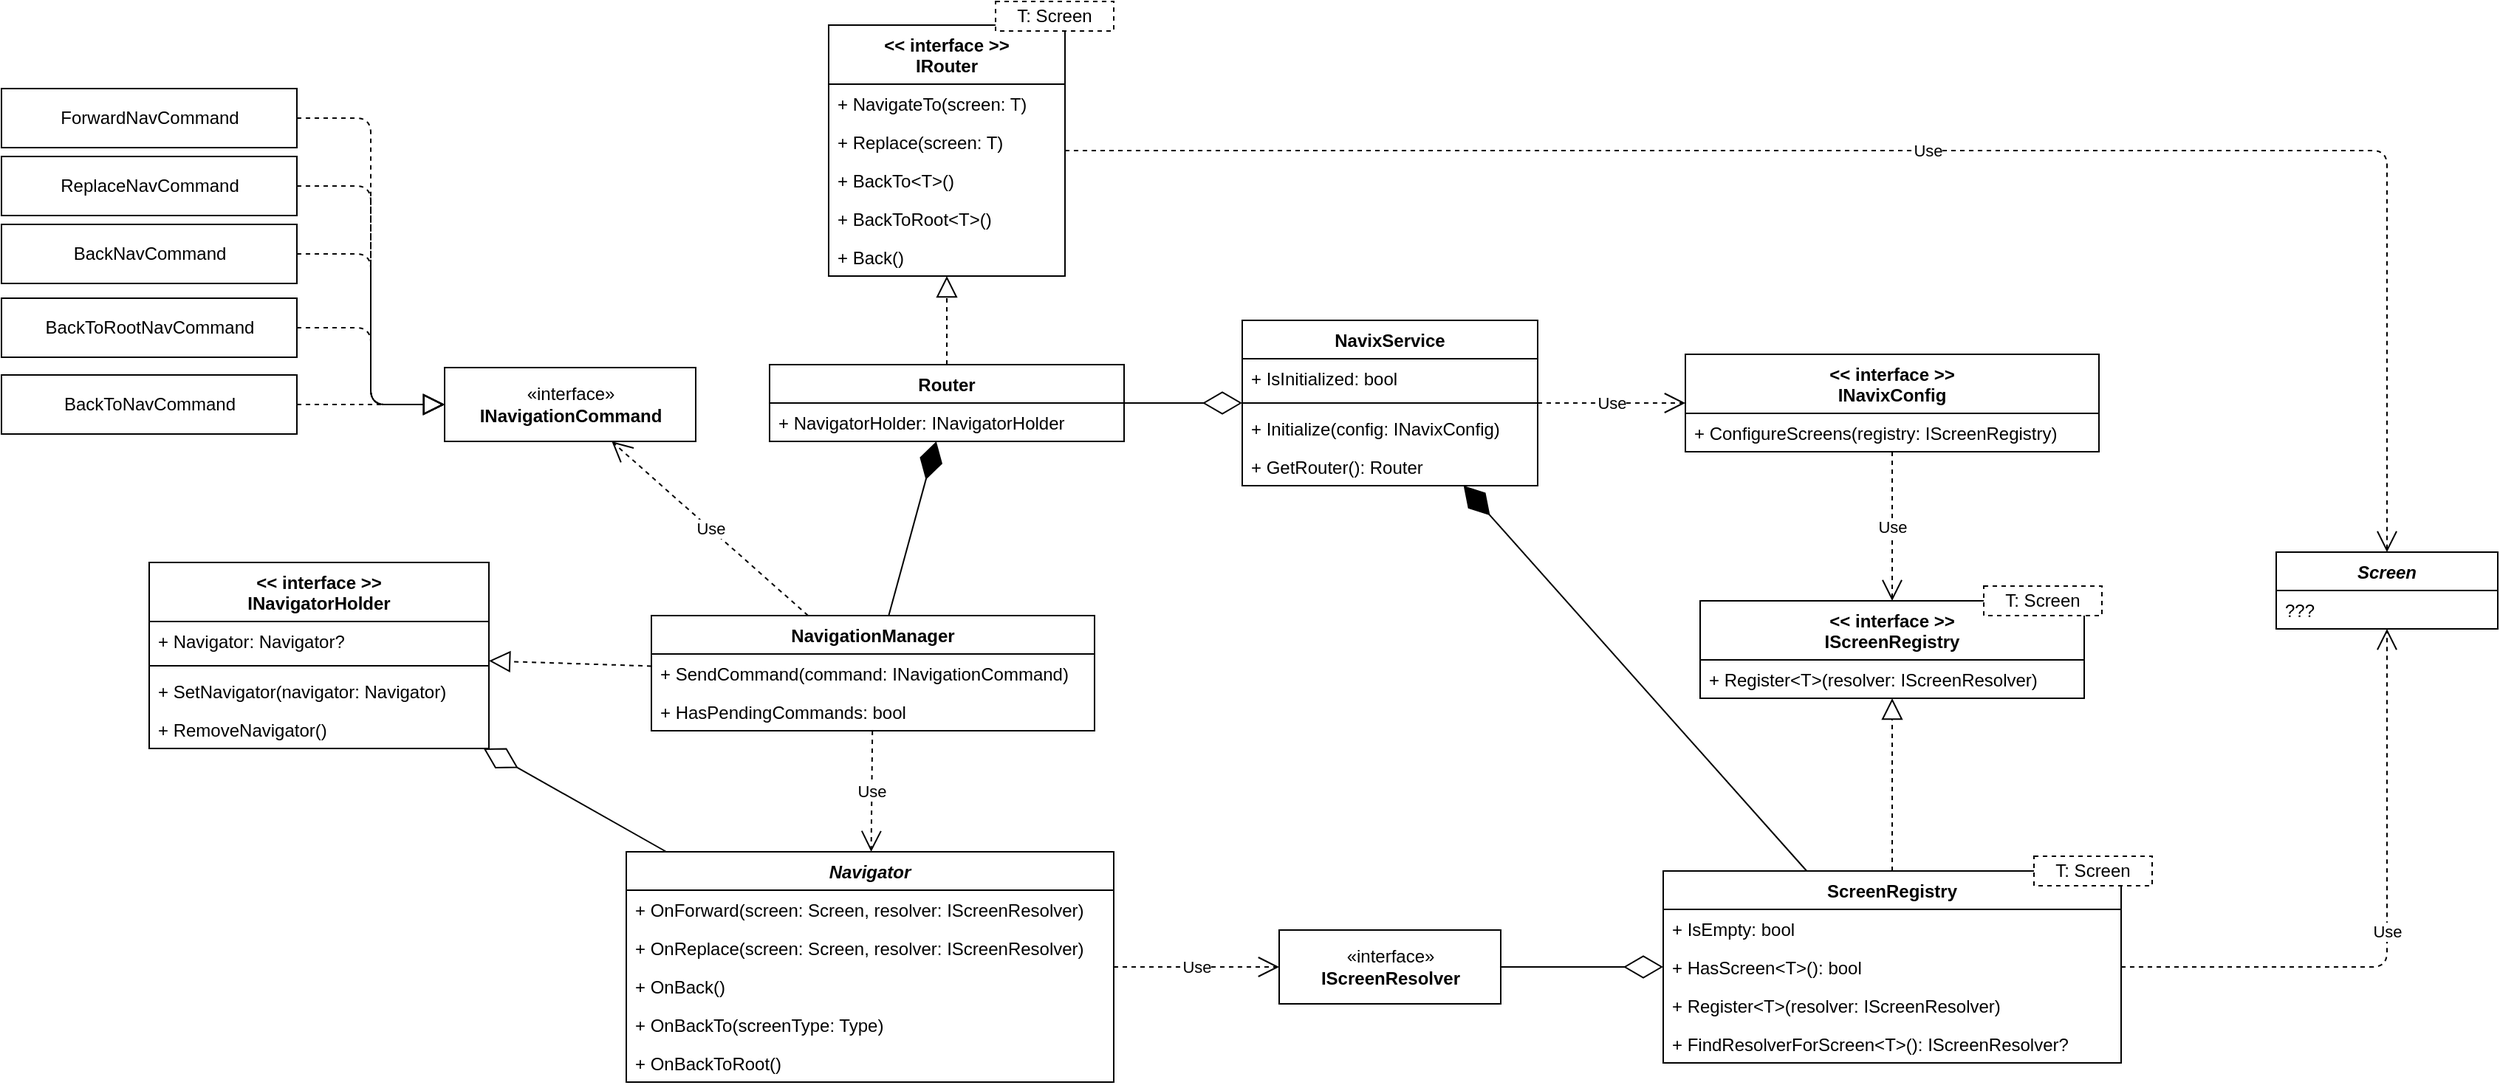 <mxfile version="13.3.9" type="device"><diagram id="0tr1V3qahZTMI1QsMwag" name="Arch"><mxGraphModel dx="2686" dy="1288" grid="1" gridSize="10" guides="1" tooltips="1" connect="1" arrows="1" fold="1" page="0" pageScale="1" pageWidth="850" pageHeight="1100" math="0" shadow="0"><root><mxCell id="0"/><mxCell id="1" parent="0"/><mxCell id="aEqrLD39MW3zvRHYxkxw-1" value="NavixService" style="swimlane;fontStyle=1;align=center;verticalAlign=top;childLayout=stackLayout;horizontal=1;startSize=26;horizontalStack=0;resizeParent=1;resizeParentMax=0;resizeLast=0;collapsible=1;marginBottom=0;" vertex="1" parent="1"><mxGeometry x="280" y="120" width="200" height="112" as="geometry"/></mxCell><mxCell id="aEqrLD39MW3zvRHYxkxw-2" value="+ IsInitialized: bool" style="text;strokeColor=none;fillColor=none;align=left;verticalAlign=top;spacingLeft=4;spacingRight=4;overflow=hidden;rotatable=0;points=[[0,0.5],[1,0.5]];portConstraint=eastwest;" vertex="1" parent="aEqrLD39MW3zvRHYxkxw-1"><mxGeometry y="26" width="200" height="26" as="geometry"/></mxCell><mxCell id="aEqrLD39MW3zvRHYxkxw-3" value="" style="line;strokeWidth=1;fillColor=none;align=left;verticalAlign=middle;spacingTop=-1;spacingLeft=3;spacingRight=3;rotatable=0;labelPosition=right;points=[];portConstraint=eastwest;" vertex="1" parent="aEqrLD39MW3zvRHYxkxw-1"><mxGeometry y="52" width="200" height="8" as="geometry"/></mxCell><mxCell id="aEqrLD39MW3zvRHYxkxw-4" value="+ Initialize(config: INavixConfig)" style="text;strokeColor=none;fillColor=none;align=left;verticalAlign=top;spacingLeft=4;spacingRight=4;overflow=hidden;rotatable=0;points=[[0,0.5],[1,0.5]];portConstraint=eastwest;" vertex="1" parent="aEqrLD39MW3zvRHYxkxw-1"><mxGeometry y="60" width="200" height="26" as="geometry"/></mxCell><mxCell id="aEqrLD39MW3zvRHYxkxw-5" value="+ GetRouter(): Router" style="text;strokeColor=none;fillColor=none;align=left;verticalAlign=top;spacingLeft=4;spacingRight=4;overflow=hidden;rotatable=0;points=[[0,0.5],[1,0.5]];portConstraint=eastwest;" vertex="1" parent="aEqrLD39MW3zvRHYxkxw-1"><mxGeometry y="86" width="200" height="26" as="geometry"/></mxCell><mxCell id="aEqrLD39MW3zvRHYxkxw-6" value="&lt;&lt; interface &gt;&gt;&#10;INavixConfig" style="swimlane;fontStyle=1;align=center;verticalAlign=top;childLayout=stackLayout;horizontal=1;startSize=40;horizontalStack=0;resizeParent=1;resizeParentMax=0;resizeLast=0;collapsible=1;marginBottom=0;" vertex="1" parent="1"><mxGeometry x="580" y="143" width="280" height="66" as="geometry"/></mxCell><mxCell id="aEqrLD39MW3zvRHYxkxw-9" value="+ ConfigureScreens(registry: IScreenRegistry)" style="text;strokeColor=none;fillColor=none;align=left;verticalAlign=top;spacingLeft=4;spacingRight=4;overflow=hidden;rotatable=0;points=[[0,0.5],[1,0.5]];portConstraint=eastwest;" vertex="1" parent="aEqrLD39MW3zvRHYxkxw-6"><mxGeometry y="40" width="280" height="26" as="geometry"/></mxCell><mxCell id="aEqrLD39MW3zvRHYxkxw-10" value="Use" style="endArrow=open;endSize=12;dashed=1;html=1;" edge="1" parent="1" source="aEqrLD39MW3zvRHYxkxw-1" target="aEqrLD39MW3zvRHYxkxw-6"><mxGeometry width="160" relative="1" as="geometry"><mxPoint x="470" y="330" as="sourcePoint"/><mxPoint x="630" y="330" as="targetPoint"/></mxGeometry></mxCell><mxCell id="aEqrLD39MW3zvRHYxkxw-15" value="Use" style="endArrow=open;endSize=12;dashed=1;html=1;" edge="1" parent="1" source="aEqrLD39MW3zvRHYxkxw-6" target="aEqrLD39MW3zvRHYxkxw-11"><mxGeometry width="160" relative="1" as="geometry"><mxPoint x="690" y="310" as="sourcePoint"/><mxPoint x="850" y="310" as="targetPoint"/></mxGeometry></mxCell><mxCell id="aEqrLD39MW3zvRHYxkxw-20" value="" style="endArrow=block;dashed=1;endFill=0;endSize=12;html=1;" edge="1" parent="1" source="aEqrLD39MW3zvRHYxkxw-16" target="aEqrLD39MW3zvRHYxkxw-11"><mxGeometry width="160" relative="1" as="geometry"><mxPoint x="440" y="400" as="sourcePoint"/><mxPoint x="600" y="400" as="targetPoint"/></mxGeometry></mxCell><mxCell id="aEqrLD39MW3zvRHYxkxw-29" value="«interface»&lt;br&gt;&lt;b&gt;IScreenResolver&lt;/b&gt;" style="html=1;" vertex="1" parent="1"><mxGeometry x="305" y="533" width="150" height="50" as="geometry"/></mxCell><mxCell id="aEqrLD39MW3zvRHYxkxw-30" value="" style="endArrow=diamondThin;endFill=0;endSize=24;html=1;" edge="1" parent="1" source="aEqrLD39MW3zvRHYxkxw-29" target="aEqrLD39MW3zvRHYxkxw-16"><mxGeometry width="160" relative="1" as="geometry"><mxPoint x="940" y="160" as="sourcePoint"/><mxPoint x="1100" y="160" as="targetPoint"/></mxGeometry></mxCell><mxCell id="aEqrLD39MW3zvRHYxkxw-34" value="Router" style="swimlane;fontStyle=1;align=center;verticalAlign=top;childLayout=stackLayout;horizontal=1;startSize=26;horizontalStack=0;resizeParent=1;resizeParentMax=0;resizeLast=0;collapsible=1;marginBottom=0;" vertex="1" parent="1"><mxGeometry x="-40" y="150" width="240" height="52" as="geometry"/></mxCell><mxCell id="aEqrLD39MW3zvRHYxkxw-35" value="+ NavigatorHolder: INavigatorHolder" style="text;strokeColor=none;fillColor=none;align=left;verticalAlign=top;spacingLeft=4;spacingRight=4;overflow=hidden;rotatable=0;points=[[0,0.5],[1,0.5]];portConstraint=eastwest;" vertex="1" parent="aEqrLD39MW3zvRHYxkxw-34"><mxGeometry y="26" width="240" height="26" as="geometry"/></mxCell><mxCell id="aEqrLD39MW3zvRHYxkxw-39" value="" style="endArrow=diamondThin;endFill=0;endSize=24;html=1;" edge="1" parent="1" source="aEqrLD39MW3zvRHYxkxw-34" target="aEqrLD39MW3zvRHYxkxw-1"><mxGeometry width="160" relative="1" as="geometry"><mxPoint x="190" y="360" as="sourcePoint"/><mxPoint x="350" y="360" as="targetPoint"/></mxGeometry></mxCell><mxCell id="aEqrLD39MW3zvRHYxkxw-40" value="" style="endArrow=diamondThin;endFill=1;endSize=24;html=1;" edge="1" parent="1" source="aEqrLD39MW3zvRHYxkxw-16" target="aEqrLD39MW3zvRHYxkxw-1"><mxGeometry width="160" relative="1" as="geometry"><mxPoint x="380" y="330" as="sourcePoint"/><mxPoint x="540" y="330" as="targetPoint"/></mxGeometry></mxCell><mxCell id="aEqrLD39MW3zvRHYxkxw-59" value="" style="endArrow=diamondThin;endFill=0;endSize=24;html=1;" edge="1" parent="1" source="aEqrLD39MW3zvRHYxkxw-46" target="aEqrLD39MW3zvRHYxkxw-55"><mxGeometry width="160" relative="1" as="geometry"><mxPoint x="30" y="493" as="sourcePoint"/><mxPoint x="190" y="493" as="targetPoint"/></mxGeometry></mxCell><mxCell id="aEqrLD39MW3zvRHYxkxw-66" value="" style="endArrow=block;dashed=1;endFill=0;endSize=12;html=1;" edge="1" parent="1" source="aEqrLD39MW3zvRHYxkxw-62" target="aEqrLD39MW3zvRHYxkxw-55"><mxGeometry width="160" relative="1" as="geometry"><mxPoint x="490" y="493" as="sourcePoint"/><mxPoint x="490" y="419" as="targetPoint"/></mxGeometry></mxCell><mxCell id="aEqrLD39MW3zvRHYxkxw-76" value="" style="endArrow=block;dashed=1;endFill=0;endSize=12;html=1;" edge="1" parent="1" source="aEqrLD39MW3zvRHYxkxw-34" target="aEqrLD39MW3zvRHYxkxw-71"><mxGeometry width="160" relative="1" as="geometry"><mxPoint x="50.0" y="321" as="sourcePoint"/><mxPoint x="-40.0" y="321" as="targetPoint"/></mxGeometry></mxCell><mxCell id="aEqrLD39MW3zvRHYxkxw-77" value="" style="endArrow=diamondThin;endFill=1;endSize=24;html=1;" edge="1" parent="1" source="aEqrLD39MW3zvRHYxkxw-62" target="aEqrLD39MW3zvRHYxkxw-34"><mxGeometry width="160" relative="1" as="geometry"><mxPoint x="140" y="400" as="sourcePoint"/><mxPoint x="300" y="400" as="targetPoint"/></mxGeometry></mxCell><mxCell id="aEqrLD39MW3zvRHYxkxw-71" value="&lt;&lt; interface &gt;&gt;&#10;IRouter" style="swimlane;fontStyle=1;align=center;verticalAlign=top;childLayout=stackLayout;horizontal=1;startSize=40;horizontalStack=0;resizeParent=1;resizeParentMax=0;resizeLast=0;collapsible=1;marginBottom=0;" vertex="1" parent="1"><mxGeometry y="-80" width="160" height="170" as="geometry"/></mxCell><mxCell id="aEqrLD39MW3zvRHYxkxw-74" value="+ NavigateTo(screen: T)" style="text;strokeColor=none;fillColor=none;align=left;verticalAlign=top;spacingLeft=4;spacingRight=4;overflow=hidden;rotatable=0;points=[[0,0.5],[1,0.5]];portConstraint=eastwest;" vertex="1" parent="aEqrLD39MW3zvRHYxkxw-71"><mxGeometry y="40" width="160" height="26" as="geometry"/></mxCell><mxCell id="aEqrLD39MW3zvRHYxkxw-78" value="+ Replace(screen: T)" style="text;strokeColor=none;fillColor=none;align=left;verticalAlign=top;spacingLeft=4;spacingRight=4;overflow=hidden;rotatable=0;points=[[0,0.5],[1,0.5]];portConstraint=eastwest;" vertex="1" parent="aEqrLD39MW3zvRHYxkxw-71"><mxGeometry y="66" width="160" height="26" as="geometry"/></mxCell><mxCell id="aEqrLD39MW3zvRHYxkxw-79" value="+ BackTo&lt;T&gt;()" style="text;strokeColor=none;fillColor=none;align=left;verticalAlign=top;spacingLeft=4;spacingRight=4;overflow=hidden;rotatable=0;points=[[0,0.5],[1,0.5]];portConstraint=eastwest;" vertex="1" parent="aEqrLD39MW3zvRHYxkxw-71"><mxGeometry y="92" width="160" height="26" as="geometry"/></mxCell><mxCell id="aEqrLD39MW3zvRHYxkxw-95" value="+ BackToRoot&lt;T&gt;()" style="text;strokeColor=none;fillColor=none;align=left;verticalAlign=top;spacingLeft=4;spacingRight=4;overflow=hidden;rotatable=0;points=[[0,0.5],[1,0.5]];portConstraint=eastwest;" vertex="1" parent="aEqrLD39MW3zvRHYxkxw-71"><mxGeometry y="118" width="160" height="26" as="geometry"/></mxCell><mxCell id="aEqrLD39MW3zvRHYxkxw-111" value="+ Back()" style="text;strokeColor=none;fillColor=none;align=left;verticalAlign=top;spacingLeft=4;spacingRight=4;overflow=hidden;rotatable=0;points=[[0,0.5],[1,0.5]];portConstraint=eastwest;" vertex="1" parent="aEqrLD39MW3zvRHYxkxw-71"><mxGeometry y="144" width="160" height="26" as="geometry"/></mxCell><mxCell id="aEqrLD39MW3zvRHYxkxw-80" value="T: Screen" style="rounded=0;whiteSpace=wrap;html=1;dashed=1;" vertex="1" parent="1"><mxGeometry x="113" y="-96" width="80" height="20" as="geometry"/></mxCell><mxCell id="aEqrLD39MW3zvRHYxkxw-84" value="Use" style="endArrow=open;endSize=12;dashed=1;html=1;edgeStyle=orthogonalEdgeStyle;" edge="1" parent="1" source="aEqrLD39MW3zvRHYxkxw-71" target="aEqrLD39MW3zvRHYxkxw-41"><mxGeometry width="160" relative="1" as="geometry"><mxPoint x="580" y="10" as="sourcePoint"/><mxPoint x="240" y="-8" as="targetPoint"/></mxGeometry></mxCell><mxCell id="aEqrLD39MW3zvRHYxkxw-89" value="Use" style="endArrow=open;endSize=12;dashed=1;html=1;" edge="1" parent="1" source="aEqrLD39MW3zvRHYxkxw-46" target="aEqrLD39MW3zvRHYxkxw-29"><mxGeometry width="160" relative="1" as="geometry"><mxPoint x="575" y="447.205" as="sourcePoint"/><mxPoint x="440" y="414.288" as="targetPoint"/></mxGeometry></mxCell><mxCell id="aEqrLD39MW3zvRHYxkxw-62" value="NavigationManager" style="swimlane;fontStyle=1;align=center;verticalAlign=top;childLayout=stackLayout;horizontal=1;startSize=26;horizontalStack=0;resizeParent=1;resizeParentMax=0;resizeLast=0;collapsible=1;marginBottom=0;" vertex="1" parent="1"><mxGeometry x="-120" y="320" width="300" height="78" as="geometry"/></mxCell><mxCell id="aEqrLD39MW3zvRHYxkxw-63" value="+ SendCommand(command: INavigationCommand)" style="text;strokeColor=none;fillColor=none;align=left;verticalAlign=top;spacingLeft=4;spacingRight=4;overflow=hidden;rotatable=0;points=[[0,0.5],[1,0.5]];portConstraint=eastwest;" vertex="1" parent="aEqrLD39MW3zvRHYxkxw-62"><mxGeometry y="26" width="300" height="26" as="geometry"/></mxCell><mxCell id="aEqrLD39MW3zvRHYxkxw-113" value="+ HasPendingCommands: bool" style="text;strokeColor=none;fillColor=none;align=left;verticalAlign=top;spacingLeft=4;spacingRight=4;overflow=hidden;rotatable=0;points=[[0,0.5],[1,0.5]];portConstraint=eastwest;" vertex="1" parent="aEqrLD39MW3zvRHYxkxw-62"><mxGeometry y="52" width="300" height="26" as="geometry"/></mxCell><mxCell id="aEqrLD39MW3zvRHYxkxw-90" value="«interface»&lt;br&gt;&lt;b&gt;INavigationCommand&lt;/b&gt;" style="html=1;" vertex="1" parent="1"><mxGeometry x="-260" y="152" width="170" height="50" as="geometry"/></mxCell><mxCell id="aEqrLD39MW3zvRHYxkxw-55" value="&lt;&lt; interface &gt;&gt;&#10;INavigatorHolder" style="swimlane;fontStyle=1;align=center;verticalAlign=top;childLayout=stackLayout;horizontal=1;startSize=40;horizontalStack=0;resizeParent=1;resizeParentMax=0;resizeLast=0;collapsible=1;marginBottom=0;" vertex="1" parent="1"><mxGeometry x="-460" y="284" width="230" height="126" as="geometry"/></mxCell><mxCell id="aEqrLD39MW3zvRHYxkxw-67" value="+ Navigator: Navigator?" style="text;strokeColor=none;fillColor=none;align=left;verticalAlign=top;spacingLeft=4;spacingRight=4;overflow=hidden;rotatable=0;points=[[0,0.5],[1,0.5]];portConstraint=eastwest;" vertex="1" parent="aEqrLD39MW3zvRHYxkxw-55"><mxGeometry y="40" width="230" height="26" as="geometry"/></mxCell><mxCell id="aEqrLD39MW3zvRHYxkxw-68" value="" style="line;strokeWidth=1;fillColor=none;align=left;verticalAlign=middle;spacingTop=-1;spacingLeft=3;spacingRight=3;rotatable=0;labelPosition=right;points=[];portConstraint=eastwest;" vertex="1" parent="aEqrLD39MW3zvRHYxkxw-55"><mxGeometry y="66" width="230" height="8" as="geometry"/></mxCell><mxCell id="aEqrLD39MW3zvRHYxkxw-56" value="+ SetNavigator(navigator: Navigator)" style="text;strokeColor=none;fillColor=none;align=left;verticalAlign=top;spacingLeft=4;spacingRight=4;overflow=hidden;rotatable=0;points=[[0,0.5],[1,0.5]];portConstraint=eastwest;" vertex="1" parent="aEqrLD39MW3zvRHYxkxw-55"><mxGeometry y="74" width="230" height="26" as="geometry"/></mxCell><mxCell id="aEqrLD39MW3zvRHYxkxw-60" value="+ RemoveNavigator()" style="text;strokeColor=none;fillColor=none;align=left;verticalAlign=top;spacingLeft=4;spacingRight=4;overflow=hidden;rotatable=0;points=[[0,0.5],[1,0.5]];portConstraint=eastwest;" vertex="1" parent="aEqrLD39MW3zvRHYxkxw-55"><mxGeometry y="100" width="230" height="26" as="geometry"/></mxCell><mxCell id="aEqrLD39MW3zvRHYxkxw-91" value="Use" style="endArrow=open;endSize=12;dashed=1;html=1;" edge="1" parent="1" source="aEqrLD39MW3zvRHYxkxw-62" target="aEqrLD39MW3zvRHYxkxw-90"><mxGeometry width="160" relative="1" as="geometry"><mxPoint x="170" y="480.745" as="sourcePoint"/><mxPoint x="290" y="483.364" as="targetPoint"/></mxGeometry></mxCell><mxCell id="aEqrLD39MW3zvRHYxkxw-92" value="ForwardNavCommand" style="html=1;" vertex="1" parent="1"><mxGeometry x="-560" y="-37" width="200" height="40" as="geometry"/></mxCell><mxCell id="aEqrLD39MW3zvRHYxkxw-93" value="BackToRootNavCommand" style="html=1;" vertex="1" parent="1"><mxGeometry x="-560" y="105" width="200" height="40" as="geometry"/></mxCell><mxCell id="aEqrLD39MW3zvRHYxkxw-94" value="BackNavCommand" style="html=1;" vertex="1" parent="1"><mxGeometry x="-560" y="55" width="200" height="40" as="geometry"/></mxCell><mxCell id="aEqrLD39MW3zvRHYxkxw-96" value="" style="endArrow=block;dashed=1;endFill=0;endSize=12;html=1;exitX=1;exitY=0.5;exitDx=0;exitDy=0;edgeStyle=orthogonalEdgeStyle;entryX=0;entryY=0.5;entryDx=0;entryDy=0;" edge="1" parent="1" source="aEqrLD39MW3zvRHYxkxw-92" target="aEqrLD39MW3zvRHYxkxw-90"><mxGeometry width="160" relative="1" as="geometry"><mxPoint x="-430" y="-45" as="sourcePoint"/><mxPoint x="-270" y="-45" as="targetPoint"/></mxGeometry></mxCell><mxCell id="aEqrLD39MW3zvRHYxkxw-97" value="" style="endArrow=block;dashed=1;endFill=0;endSize=12;html=1;exitX=1;exitY=0.5;exitDx=0;exitDy=0;edgeStyle=orthogonalEdgeStyle;entryX=0;entryY=0.5;entryDx=0;entryDy=0;" edge="1" parent="1" source="aEqrLD39MW3zvRHYxkxw-99" target="aEqrLD39MW3zvRHYxkxw-90"><mxGeometry width="160" relative="1" as="geometry"><mxPoint x="-350" y="119.868" as="sourcePoint"/><mxPoint x="-270" y="134.962" as="targetPoint"/></mxGeometry></mxCell><mxCell id="aEqrLD39MW3zvRHYxkxw-98" value="" style="endArrow=block;dashed=1;endFill=0;endSize=12;html=1;exitX=1;exitY=0.5;exitDx=0;exitDy=0;edgeStyle=orthogonalEdgeStyle;entryX=0;entryY=0.5;entryDx=0;entryDy=0;" edge="1" parent="1" source="aEqrLD39MW3zvRHYxkxw-94" target="aEqrLD39MW3zvRHYxkxw-90"><mxGeometry width="160" relative="1" as="geometry"><mxPoint x="-350" y="151" as="sourcePoint"/><mxPoint x="-270" y="151" as="targetPoint"/></mxGeometry></mxCell><mxCell id="aEqrLD39MW3zvRHYxkxw-99" value="ReplaceNavCommand" style="html=1;" vertex="1" parent="1"><mxGeometry x="-560" y="9" width="200" height="40" as="geometry"/></mxCell><mxCell id="aEqrLD39MW3zvRHYxkxw-100" value="" style="endArrow=block;dashed=1;endFill=0;endSize=12;html=1;exitX=1;exitY=0.5;exitDx=0;exitDy=0;edgeStyle=orthogonalEdgeStyle;entryX=0;entryY=0.5;entryDx=0;entryDy=0;" edge="1" parent="1" source="aEqrLD39MW3zvRHYxkxw-93" target="aEqrLD39MW3zvRHYxkxw-90"><mxGeometry width="160" relative="1" as="geometry"><mxPoint x="-350" y="151" as="sourcePoint"/><mxPoint x="-250" y="139.649" as="targetPoint"/></mxGeometry></mxCell><mxCell id="aEqrLD39MW3zvRHYxkxw-101" value="BackToNavCommand" style="html=1;" vertex="1" parent="1"><mxGeometry x="-560" y="157" width="200" height="40" as="geometry"/></mxCell><mxCell id="aEqrLD39MW3zvRHYxkxw-102" value="" style="endArrow=block;dashed=1;endFill=0;endSize=12;html=1;exitX=1;exitY=0.5;exitDx=0;exitDy=0;edgeStyle=orthogonalEdgeStyle;entryX=0;entryY=0.5;entryDx=0;entryDy=0;" edge="1" parent="1" source="aEqrLD39MW3zvRHYxkxw-101" target="aEqrLD39MW3zvRHYxkxw-90"><mxGeometry width="160" relative="1" as="geometry"><mxPoint x="-350" y="135" as="sourcePoint"/><mxPoint x="-250" y="132.297" as="targetPoint"/></mxGeometry></mxCell><mxCell id="aEqrLD39MW3zvRHYxkxw-107" value="Use" style="endArrow=open;endSize=12;dashed=1;html=1;" edge="1" parent="1" source="aEqrLD39MW3zvRHYxkxw-62" target="aEqrLD39MW3zvRHYxkxw-46"><mxGeometry width="160" relative="1" as="geometry"><mxPoint x="8.462" y="330.0" as="sourcePoint"/><mxPoint x="-134.675" y="212" as="targetPoint"/></mxGeometry></mxCell><mxCell id="aEqrLD39MW3zvRHYxkxw-109" value="Use" style="endArrow=open;endSize=12;dashed=1;html=1;edgeStyle=orthogonalEdgeStyle;" edge="1" parent="1" source="aEqrLD39MW3zvRHYxkxw-16" target="aEqrLD39MW3zvRHYxkxw-41"><mxGeometry width="160" relative="1" as="geometry"><mxPoint x="940" y="620" as="sourcePoint"/><mxPoint x="1100" y="620" as="targetPoint"/></mxGeometry></mxCell><mxCell id="aEqrLD39MW3zvRHYxkxw-41" value="Screen" style="swimlane;fontStyle=3;align=center;verticalAlign=top;childLayout=stackLayout;horizontal=1;startSize=26;horizontalStack=0;resizeParent=1;resizeParentMax=0;resizeLast=0;collapsible=1;marginBottom=0;" vertex="1" parent="1"><mxGeometry x="980" y="277" width="150" height="52" as="geometry"/></mxCell><mxCell id="aEqrLD39MW3zvRHYxkxw-42" value="???" style="text;strokeColor=none;fillColor=none;align=left;verticalAlign=top;spacingLeft=4;spacingRight=4;overflow=hidden;rotatable=0;points=[[0,0.5],[1,0.5]];portConstraint=eastwest;" vertex="1" parent="aEqrLD39MW3zvRHYxkxw-41"><mxGeometry y="26" width="150" height="26" as="geometry"/></mxCell><mxCell id="aEqrLD39MW3zvRHYxkxw-46" value="Navigator" style="swimlane;fontStyle=3;align=center;verticalAlign=top;childLayout=stackLayout;horizontal=1;startSize=26;horizontalStack=0;resizeParent=1;resizeParentMax=0;resizeLast=0;collapsible=1;marginBottom=0;" vertex="1" parent="1"><mxGeometry x="-137" y="480" width="330" height="156" as="geometry"/></mxCell><mxCell id="aEqrLD39MW3zvRHYxkxw-47" value="+ OnForward(screen: Screen, resolver: IScreenResolver)" style="text;strokeColor=none;fillColor=none;align=left;verticalAlign=top;spacingLeft=4;spacingRight=4;overflow=hidden;rotatable=0;points=[[0,0.5],[1,0.5]];portConstraint=eastwest;" vertex="1" parent="aEqrLD39MW3zvRHYxkxw-46"><mxGeometry y="26" width="330" height="26" as="geometry"/></mxCell><mxCell id="aEqrLD39MW3zvRHYxkxw-103" value="+ OnReplace(screen: Screen, resolver: IScreenResolver)" style="text;strokeColor=none;fillColor=none;align=left;verticalAlign=top;spacingLeft=4;spacingRight=4;overflow=hidden;rotatable=0;points=[[0,0.5],[1,0.5]];portConstraint=eastwest;" vertex="1" parent="aEqrLD39MW3zvRHYxkxw-46"><mxGeometry y="52" width="330" height="26" as="geometry"/></mxCell><mxCell id="aEqrLD39MW3zvRHYxkxw-104" value="+ OnBack()" style="text;strokeColor=none;fillColor=none;align=left;verticalAlign=top;spacingLeft=4;spacingRight=4;overflow=hidden;rotatable=0;points=[[0,0.5],[1,0.5]];portConstraint=eastwest;" vertex="1" parent="aEqrLD39MW3zvRHYxkxw-46"><mxGeometry y="78" width="330" height="26" as="geometry"/></mxCell><mxCell id="aEqrLD39MW3zvRHYxkxw-105" value="+ OnBackTo(screenType: Type)" style="text;strokeColor=none;fillColor=none;align=left;verticalAlign=top;spacingLeft=4;spacingRight=4;overflow=hidden;rotatable=0;points=[[0,0.5],[1,0.5]];portConstraint=eastwest;" vertex="1" parent="aEqrLD39MW3zvRHYxkxw-46"><mxGeometry y="104" width="330" height="26" as="geometry"/></mxCell><mxCell id="aEqrLD39MW3zvRHYxkxw-106" value="+ OnBackToRoot()" style="text;strokeColor=none;fillColor=none;align=left;verticalAlign=top;spacingLeft=4;spacingRight=4;overflow=hidden;rotatable=0;points=[[0,0.5],[1,0.5]];portConstraint=eastwest;" vertex="1" parent="aEqrLD39MW3zvRHYxkxw-46"><mxGeometry y="130" width="330" height="26" as="geometry"/></mxCell><mxCell id="aEqrLD39MW3zvRHYxkxw-16" value="ScreenRegistry" style="swimlane;fontStyle=1;align=center;verticalAlign=top;childLayout=stackLayout;horizontal=1;startSize=26;horizontalStack=0;resizeParent=1;resizeParentMax=0;resizeLast=0;collapsible=1;marginBottom=0;" vertex="1" parent="1"><mxGeometry x="565" y="493" width="310" height="130" as="geometry"/></mxCell><mxCell id="aEqrLD39MW3zvRHYxkxw-19" value="+ IsEmpty: bool" style="text;strokeColor=none;fillColor=none;align=left;verticalAlign=top;spacingLeft=4;spacingRight=4;overflow=hidden;rotatable=0;points=[[0,0.5],[1,0.5]];portConstraint=eastwest;" vertex="1" parent="aEqrLD39MW3zvRHYxkxw-16"><mxGeometry y="26" width="310" height="26" as="geometry"/></mxCell><mxCell id="aEqrLD39MW3zvRHYxkxw-21" value="+ HasScreen&lt;T&gt;(): bool" style="text;strokeColor=none;fillColor=none;align=left;verticalAlign=top;spacingLeft=4;spacingRight=4;overflow=hidden;rotatable=0;points=[[0,0.5],[1,0.5]];portConstraint=eastwest;" vertex="1" parent="aEqrLD39MW3zvRHYxkxw-16"><mxGeometry y="52" width="310" height="26" as="geometry"/></mxCell><mxCell id="aEqrLD39MW3zvRHYxkxw-24" value="+ Register&lt;T&gt;(resolver: IScreenResolver)" style="text;strokeColor=none;fillColor=none;align=left;verticalAlign=top;spacingLeft=4;spacingRight=4;overflow=hidden;rotatable=0;points=[[0,0.5],[1,0.5]];portConstraint=eastwest;" vertex="1" parent="aEqrLD39MW3zvRHYxkxw-16"><mxGeometry y="78" width="310" height="26" as="geometry"/></mxCell><mxCell id="aEqrLD39MW3zvRHYxkxw-22" value="+ FindResolverForScreen&lt;T&gt;(): IScreenResolver?" style="text;strokeColor=none;fillColor=none;align=left;verticalAlign=top;spacingLeft=4;spacingRight=4;overflow=hidden;rotatable=0;points=[[0,0.5],[1,0.5]];portConstraint=eastwest;" vertex="1" parent="aEqrLD39MW3zvRHYxkxw-16"><mxGeometry y="104" width="310" height="26" as="geometry"/></mxCell><mxCell id="aEqrLD39MW3zvRHYxkxw-32" value="T: Screen" style="rounded=0;whiteSpace=wrap;html=1;dashed=1;" vertex="1" parent="1"><mxGeometry x="816" y="483" width="80" height="20" as="geometry"/></mxCell><mxCell id="aEqrLD39MW3zvRHYxkxw-11" value="&lt;&lt; interface &gt;&gt;&#10;IScreenRegistry" style="swimlane;fontStyle=1;align=center;verticalAlign=top;childLayout=stackLayout;horizontal=1;startSize=40;horizontalStack=0;resizeParent=1;resizeParentMax=0;resizeLast=0;collapsible=1;marginBottom=0;" vertex="1" parent="1"><mxGeometry x="590" y="310" width="260" height="66" as="geometry"/></mxCell><mxCell id="aEqrLD39MW3zvRHYxkxw-14" value="+ Register&lt;T&gt;(resolver: IScreenResolver)" style="text;strokeColor=none;fillColor=none;align=left;verticalAlign=top;spacingLeft=4;spacingRight=4;overflow=hidden;rotatable=0;points=[[0,0.5],[1,0.5]];portConstraint=eastwest;" vertex="1" parent="aEqrLD39MW3zvRHYxkxw-11"><mxGeometry y="40" width="260" height="26" as="geometry"/></mxCell><mxCell id="aEqrLD39MW3zvRHYxkxw-31" value="T: Screen" style="rounded=0;whiteSpace=wrap;html=1;dashed=1;" vertex="1" parent="1"><mxGeometry x="782" y="300" width="80" height="20" as="geometry"/></mxCell></root></mxGraphModel></diagram></mxfile>